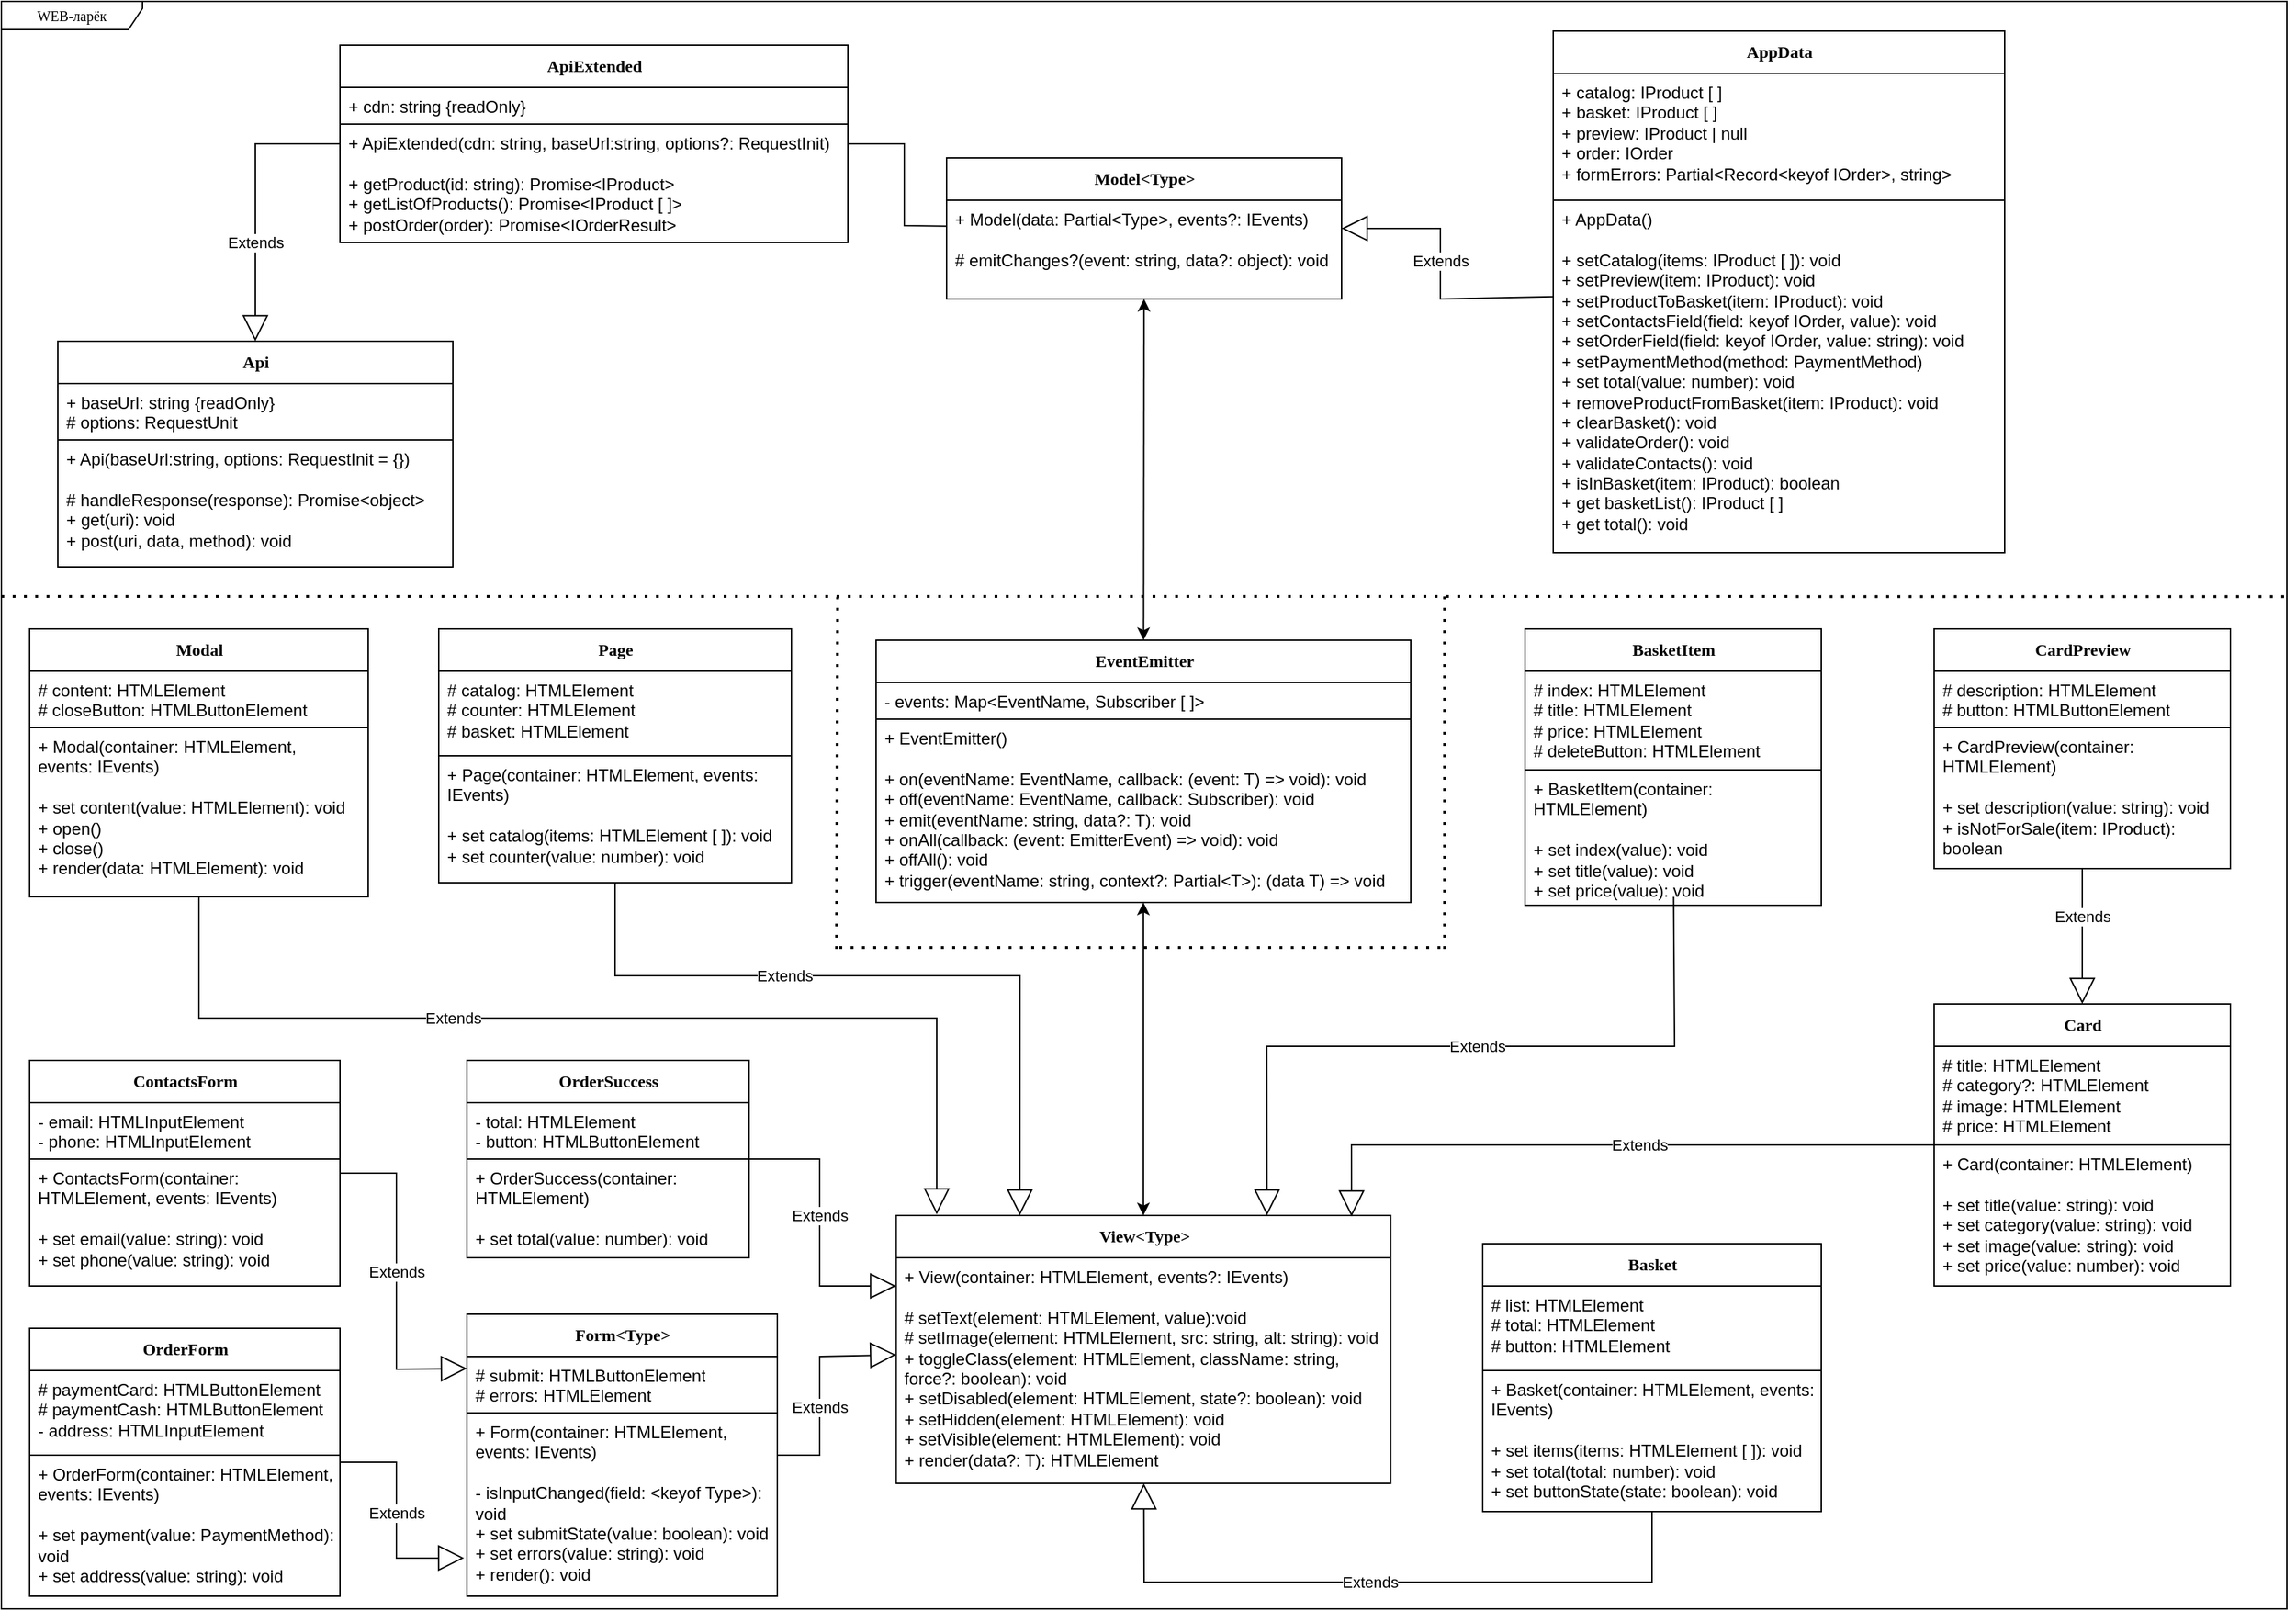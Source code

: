 <mxfile version="26.0.3">
  <diagram name="Page-1" id="c4acf3e9-155e-7222-9cf6-157b1a14988f">
    <mxGraphModel dx="2066" dy="1117" grid="1" gridSize="10" guides="1" tooltips="1" connect="1" arrows="1" fold="1" page="1" pageScale="1" pageWidth="1169" pageHeight="827" background="none" math="0" shadow="0">
      <root>
        <mxCell id="0" />
        <mxCell id="1" parent="0" />
        <mxCell id="17acba5748e5396b-1" value="WEB-ларёк" style="shape=umlFrame;whiteSpace=wrap;html=1;rounded=0;shadow=0;comic=0;labelBackgroundColor=none;strokeWidth=1;fontFamily=Verdana;fontSize=10;align=center;width=100;height=20;" parent="1" vertex="1">
          <mxGeometry x="20" y="29" width="1620" height="1140" as="geometry" />
        </mxCell>
        <mxCell id="s7E4I5nIOTm-5PLSeBIP-10" value="&lt;b&gt;&lt;font style=&quot;font-size: 12px;&quot;&gt;EventEmitter&lt;/font&gt;&lt;/b&gt;" style="swimlane;html=1;fontStyle=0;childLayout=stackLayout;horizontal=1;startSize=30;fillColor=none;horizontalStack=0;resizeParent=1;resizeLast=0;collapsible=1;marginBottom=0;swimlaneFillColor=#ffffff;rounded=0;shadow=0;comic=0;labelBackgroundColor=none;strokeWidth=1;fontFamily=Verdana;fontSize=10;align=center;" parent="1" vertex="1">
          <mxGeometry x="640" y="482" width="379" height="186" as="geometry" />
        </mxCell>
        <mxCell id="s7E4I5nIOTm-5PLSeBIP-11" value="- events: Map&amp;lt;EventName, Subscriber [ ]&amp;gt;&lt;div&gt;&lt;br&gt;&lt;/div&gt;" style="text;html=1;strokeColor=default;fillColor=none;align=left;verticalAlign=top;spacingLeft=4;spacingRight=4;whiteSpace=wrap;overflow=hidden;rotatable=0;points=[[0,0.5],[1,0.5]];portConstraint=eastwest;" parent="s7E4I5nIOTm-5PLSeBIP-10" vertex="1">
          <mxGeometry y="30" width="379" height="26" as="geometry" />
        </mxCell>
        <mxCell id="s7E4I5nIOTm-5PLSeBIP-13" value="&lt;div&gt;+ EventEmitter()&lt;/div&gt;&lt;div&gt;&lt;br&gt;&lt;/div&gt;&lt;div&gt;+ on(eventName: EventName, callback: (event: T) =&amp;gt; void): void&lt;div&gt;+ off(eventName: EventName, callback:&amp;nbsp;&lt;span style=&quot;background-color: transparent; color: light-dark(rgb(0, 0, 0), rgb(255, 255, 255));&quot;&gt;Subscriber&lt;/span&gt;&lt;span style=&quot;background-color: transparent; color: light-dark(rgb(0, 0, 0), rgb(255, 255, 255));&quot;&gt;): void&lt;/span&gt;&lt;/div&gt;&lt;/div&gt;&lt;div&gt;+ emit(eventName: string, data?: T): void&lt;/div&gt;&lt;div&gt;+ onAll(callback: (event: EmitterEvent) =&amp;gt; void): void&lt;/div&gt;&lt;div&gt;+ offAll(): void&lt;/div&gt;&lt;div&gt;+ trigger(eventName: string, context?: Partial&amp;lt;T&amp;gt;): (data T) =&amp;gt; void&lt;/div&gt;" style="text;html=1;strokeColor=none;fillColor=none;align=left;verticalAlign=top;spacingLeft=4;spacingRight=4;whiteSpace=wrap;overflow=hidden;rotatable=0;points=[[0,0.5],[1,0.5]];portConstraint=eastwest;" parent="s7E4I5nIOTm-5PLSeBIP-10" vertex="1">
          <mxGeometry y="56" width="379" height="124" as="geometry" />
        </mxCell>
        <mxCell id="vHZ6u6b2gOhaOpHHtNum-1" value="&lt;b&gt;&lt;font style=&quot;font-size: 12px;&quot;&gt;Model&amp;lt;Type&amp;gt;&lt;/font&gt;&lt;/b&gt;" style="swimlane;html=1;fontStyle=0;childLayout=stackLayout;horizontal=1;startSize=30;fillColor=none;horizontalStack=0;resizeParent=1;resizeLast=0;collapsible=1;marginBottom=0;swimlaneFillColor=#ffffff;rounded=0;shadow=0;comic=0;labelBackgroundColor=none;strokeWidth=1;fontFamily=Verdana;fontSize=10;align=center;" parent="1" vertex="1">
          <mxGeometry x="690" y="140" width="280" height="100" as="geometry" />
        </mxCell>
        <mxCell id="vHZ6u6b2gOhaOpHHtNum-3" value="&lt;div&gt;+ Model(data: Partial&amp;lt;Type&amp;gt;, events?: IEvents)&lt;/div&gt;&lt;div&gt;&lt;br&gt;&lt;/div&gt;&lt;div&gt;# emitChanges?(event: string, data?: object): void&lt;/div&gt;" style="text;html=1;strokeColor=none;fillColor=none;align=left;verticalAlign=top;spacingLeft=4;spacingRight=4;whiteSpace=wrap;overflow=hidden;rotatable=0;points=[[0,0.5],[1,0.5]];portConstraint=eastwest;" parent="vHZ6u6b2gOhaOpHHtNum-1" vertex="1">
          <mxGeometry y="30" width="280" height="60" as="geometry" />
        </mxCell>
        <mxCell id="vHZ6u6b2gOhaOpHHtNum-4" value="&lt;b&gt;&lt;font style=&quot;font-size: 12px;&quot;&gt;View&amp;lt;Type&amp;gt;&lt;/font&gt;&lt;/b&gt;" style="swimlane;html=1;fontStyle=0;childLayout=stackLayout;horizontal=1;startSize=30;fillColor=none;horizontalStack=0;resizeParent=1;resizeLast=0;collapsible=1;marginBottom=0;swimlaneFillColor=#ffffff;rounded=0;shadow=0;comic=0;labelBackgroundColor=none;strokeWidth=1;fontFamily=Verdana;fontSize=10;align=center;" parent="1" vertex="1">
          <mxGeometry x="654.25" y="890" width="350.5" height="190" as="geometry" />
        </mxCell>
        <mxCell id="vHZ6u6b2gOhaOpHHtNum-6" value="&lt;div&gt;+ View(container: HTMLElement, events?: IEvents&lt;span style=&quot;background-color: transparent; color: light-dark(rgb(0, 0, 0), rgb(255, 255, 255));&quot;&gt;)&lt;/span&gt;&lt;/div&gt;&lt;div&gt;&lt;br&gt;&lt;/div&gt;&lt;div&gt;# setText(element:&amp;nbsp;&lt;span style=&quot;background-color: transparent; color: light-dark(rgb(0, 0, 0), rgb(255, 255, 255));&quot;&gt;HTMLElement&lt;/span&gt;&lt;span style=&quot;background-color: transparent; color: light-dark(rgb(0, 0, 0), rgb(255, 255, 255));&quot;&gt;, value):void&lt;/span&gt;&lt;/div&gt;&lt;div&gt;# setImage(element:&amp;nbsp;&lt;span style=&quot;color: light-dark(rgb(0, 0, 0), rgb(255, 255, 255)); background-color: transparent;&quot;&gt;HTMLElement&lt;/span&gt;&lt;span style=&quot;color: light-dark(rgb(0, 0, 0), rgb(255, 255, 255)); background-color: transparent;&quot;&gt;, src: string, alt: string): void&lt;/span&gt;&lt;span style=&quot;background-color: transparent; color: light-dark(rgb(0, 0, 0), rgb(255, 255, 255));&quot;&gt;&lt;/span&gt;&lt;/div&gt;&lt;div&gt;+ toggleClass(element: HTMLElement, className: string, force?: boolean): void&lt;span style=&quot;background-color: transparent; color: light-dark(rgb(0, 0, 0), rgb(255, 255, 255));&quot;&gt;&lt;/span&gt;&lt;/div&gt;&lt;div&gt;+ setDisabled(element:&amp;nbsp;&lt;span style=&quot;color: light-dark(rgb(0, 0, 0), rgb(255, 255, 255)); background-color: transparent;&quot;&gt;HTMLElement&lt;/span&gt;&lt;span style=&quot;color: light-dark(rgb(0, 0, 0), rgb(255, 255, 255)); background-color: transparent;&quot;&gt;, state?: boolean): void&lt;/span&gt;&lt;span style=&quot;background-color: transparent; color: light-dark(rgb(0, 0, 0), rgb(255, 255, 255));&quot;&gt;&lt;/span&gt;&lt;/div&gt;&lt;div&gt;&lt;span style=&quot;color: light-dark(rgb(0, 0, 0), rgb(255, 255, 255)); background-color: transparent;&quot;&gt;+ setHidden(&lt;/span&gt;&lt;span style=&quot;background-color: transparent; color: light-dark(rgb(0, 0, 0), rgb(255, 255, 255));&quot;&gt;element:&amp;nbsp;&lt;/span&gt;&lt;span style=&quot;background-color: transparent; color: light-dark(rgb(0, 0, 0), rgb(255, 255, 255));&quot;&gt;HTMLElement): void&lt;/span&gt;&lt;/div&gt;&lt;div&gt;&lt;span style=&quot;background-color: transparent; color: light-dark(rgb(0, 0, 0), rgb(255, 255, 255));&quot;&gt;+ setVisible(&lt;/span&gt;&lt;span style=&quot;background-color: transparent; color: light-dark(rgb(0, 0, 0), rgb(255, 255, 255));&quot;&gt;element:&amp;nbsp;&lt;/span&gt;&lt;span style=&quot;background-color: transparent; color: light-dark(rgb(0, 0, 0), rgb(255, 255, 255));&quot;&gt;HTMLElement): void&lt;/span&gt;&lt;/div&gt;&lt;div&gt;+ render(data?: T): HTMLElement&lt;/div&gt;" style="text;html=1;strokeColor=none;fillColor=none;align=left;verticalAlign=top;spacingLeft=4;spacingRight=4;whiteSpace=wrap;overflow=hidden;rotatable=0;points=[[0,0.5],[1,0.5]];portConstraint=eastwest;" parent="vHZ6u6b2gOhaOpHHtNum-4" vertex="1">
          <mxGeometry y="30" width="350.5" height="160" as="geometry" />
        </mxCell>
        <mxCell id="vHZ6u6b2gOhaOpHHtNum-9" value="&lt;b&gt;&lt;font style=&quot;font-size: 12px;&quot;&gt;ApiExtended&lt;/font&gt;&lt;/b&gt;" style="swimlane;html=1;fontStyle=0;childLayout=stackLayout;horizontal=1;startSize=30;fillColor=none;horizontalStack=0;resizeParent=1;resizeLast=0;collapsible=1;marginBottom=0;swimlaneFillColor=#ffffff;rounded=0;shadow=0;comic=0;labelBackgroundColor=none;strokeWidth=1;fontFamily=Verdana;fontSize=10;align=center;" parent="1" vertex="1">
          <mxGeometry x="260" y="60" width="360" height="140" as="geometry" />
        </mxCell>
        <mxCell id="vHZ6u6b2gOhaOpHHtNum-10" value="+ cdn: string {readOnly}" style="text;html=1;strokeColor=default;fillColor=none;align=left;verticalAlign=top;spacingLeft=4;spacingRight=4;whiteSpace=wrap;overflow=hidden;rotatable=0;points=[[0,0.5],[1,0.5]];portConstraint=eastwest;" parent="vHZ6u6b2gOhaOpHHtNum-9" vertex="1">
          <mxGeometry y="30" width="360" height="26" as="geometry" />
        </mxCell>
        <mxCell id="vHZ6u6b2gOhaOpHHtNum-11" value="&lt;div&gt;+ ApiExtended(cdn: string, baseUrl:string, options?: RequestInit)&lt;/div&gt;&lt;div&gt;&lt;br&gt;&lt;/div&gt;+ getProduct(id: string): Promise&amp;lt;IProduct&amp;gt;&lt;div&gt;+ getListOfProducts(): Promise&amp;lt;IProduct [ ]&amp;gt;&lt;/div&gt;&lt;div&gt;+ postOrder(order): Promise&amp;lt;IOrderResult&amp;gt;&lt;/div&gt;" style="text;html=1;strokeColor=none;fillColor=none;align=left;verticalAlign=top;spacingLeft=4;spacingRight=4;whiteSpace=wrap;overflow=hidden;rotatable=0;points=[[0,0.5],[1,0.5]];portConstraint=eastwest;" parent="vHZ6u6b2gOhaOpHHtNum-9" vertex="1">
          <mxGeometry y="56" width="360" height="84" as="geometry" />
        </mxCell>
        <mxCell id="vHZ6u6b2gOhaOpHHtNum-12" value="&lt;b&gt;&lt;font style=&quot;font-size: 12px;&quot;&gt;Api&lt;/font&gt;&lt;/b&gt;" style="swimlane;html=1;fontStyle=0;childLayout=stackLayout;horizontal=1;startSize=30;fillColor=none;horizontalStack=0;resizeParent=1;resizeLast=0;collapsible=1;marginBottom=0;swimlaneFillColor=#ffffff;rounded=0;shadow=0;comic=0;labelBackgroundColor=none;strokeWidth=1;fontFamily=Verdana;fontSize=10;align=center;" parent="1" vertex="1">
          <mxGeometry x="60" y="270" width="280" height="160" as="geometry" />
        </mxCell>
        <mxCell id="vHZ6u6b2gOhaOpHHtNum-13" value="+ baseUrl: string {readOnly}&lt;br&gt;&lt;div&gt;# options: RequestUnit&lt;/div&gt;" style="text;html=1;strokeColor=default;fillColor=none;align=left;verticalAlign=top;spacingLeft=4;spacingRight=4;whiteSpace=wrap;overflow=hidden;rotatable=0;points=[[0,0.5],[1,0.5]];portConstraint=eastwest;" parent="vHZ6u6b2gOhaOpHHtNum-12" vertex="1">
          <mxGeometry y="30" width="280" height="40" as="geometry" />
        </mxCell>
        <mxCell id="vHZ6u6b2gOhaOpHHtNum-14" value="&lt;div&gt;+ Api(baseUrl:string, options: RequestInit = {})&lt;/div&gt;&lt;div&gt;&lt;br&gt;&lt;/div&gt;&lt;div&gt;# handleResponse(response): Promise&amp;lt;object&amp;gt;&lt;/div&gt;&lt;div&gt;+ get(uri): void&lt;/div&gt;&lt;div&gt;+ post(uri, data, method): void&lt;/div&gt;" style="text;html=1;strokeColor=none;fillColor=none;align=left;verticalAlign=top;spacingLeft=4;spacingRight=4;whiteSpace=wrap;overflow=hidden;rotatable=0;points=[[0,0.5],[1,0.5]];portConstraint=eastwest;" parent="vHZ6u6b2gOhaOpHHtNum-12" vertex="1">
          <mxGeometry y="70" width="280" height="80" as="geometry" />
        </mxCell>
        <mxCell id="vHZ6u6b2gOhaOpHHtNum-16" value="" style="endArrow=none;dashed=1;html=1;dashPattern=1 3;strokeWidth=2;rounded=0;entryX=1.002;entryY=0.572;entryDx=0;entryDy=0;entryPerimeter=0;endSize=0;startSize=0;" parent="1" edge="1">
          <mxGeometry width="50" height="50" relative="1" as="geometry">
            <mxPoint x="20" y="451" as="sourcePoint" />
            <mxPoint x="1643.24" y="451.08" as="targetPoint" />
          </mxGeometry>
        </mxCell>
        <mxCell id="vHZ6u6b2gOhaOpHHtNum-25" value="Extends" style="endArrow=block;endSize=16;endFill=0;html=1;rounded=0;" parent="1" source="vHZ6u6b2gOhaOpHHtNum-9" target="vHZ6u6b2gOhaOpHHtNum-12" edge="1">
          <mxGeometry x="0.3" width="160" relative="1" as="geometry">
            <mxPoint x="-560" y="544" as="sourcePoint" />
            <mxPoint x="-380" y="542.51" as="targetPoint" />
            <Array as="points">
              <mxPoint x="200" y="130" />
            </Array>
            <mxPoint as="offset" />
          </mxGeometry>
        </mxCell>
        <mxCell id="vHZ6u6b2gOhaOpHHtNum-27" value="" style="endArrow=none;html=1;rounded=0;" parent="1" source="vHZ6u6b2gOhaOpHHtNum-9" target="vHZ6u6b2gOhaOpHHtNum-1" edge="1">
          <mxGeometry width="50" height="50" relative="1" as="geometry">
            <mxPoint x="630" y="148.012" as="sourcePoint" />
            <mxPoint x="688.88" y="148.6" as="targetPoint" />
            <Array as="points">
              <mxPoint x="660" y="130" />
              <mxPoint x="660" y="188" />
            </Array>
          </mxGeometry>
        </mxCell>
        <mxCell id="vHZ6u6b2gOhaOpHHtNum-36" value="&lt;b&gt;&lt;font style=&quot;font-size: 12px;&quot;&gt;AppData&lt;/font&gt;&lt;/b&gt;" style="swimlane;html=1;fontStyle=0;childLayout=stackLayout;horizontal=1;startSize=30;fillColor=none;horizontalStack=0;resizeParent=1;resizeLast=0;collapsible=1;marginBottom=0;swimlaneFillColor=#ffffff;rounded=0;shadow=0;comic=0;labelBackgroundColor=none;strokeWidth=1;fontFamily=Verdana;fontSize=10;align=center;" parent="1" vertex="1">
          <mxGeometry x="1120" y="50" width="320" height="370" as="geometry" />
        </mxCell>
        <mxCell id="vHZ6u6b2gOhaOpHHtNum-37" value="&lt;div&gt;+ catalog: IProduct [ ]&lt;/div&gt;&lt;div&gt;+ basket: IProduct [ ]&lt;/div&gt;&lt;div&gt;+ preview: IProduct | null&lt;/div&gt;&lt;div&gt;+ order: IOrder&lt;/div&gt;&lt;div&gt;+ formErrors: Partial&amp;lt;Record&amp;lt;keyof IOrder&amp;gt;, string&amp;gt;&lt;/div&gt;" style="text;html=1;strokeColor=default;fillColor=none;align=left;verticalAlign=top;spacingLeft=4;spacingRight=4;whiteSpace=wrap;overflow=hidden;rotatable=0;points=[[0,0.5],[1,0.5]];portConstraint=eastwest;" parent="vHZ6u6b2gOhaOpHHtNum-36" vertex="1">
          <mxGeometry y="30" width="320" height="90" as="geometry" />
        </mxCell>
        <mxCell id="vHZ6u6b2gOhaOpHHtNum-38" value="&lt;div&gt;+ AppData()&lt;/div&gt;&lt;div&gt;&lt;br&gt;&lt;/div&gt;&lt;div&gt;+ setCatalog(items: IProduct [ ]): void&lt;/div&gt;&lt;div&gt;+ setPreview(item: IProduct): void&lt;/div&gt;&lt;div&gt;+ setProductToBasket(item: IProduct): void&lt;/div&gt;&lt;div&gt;+ setContactsField(field: keyof IOrder, value): void&lt;/div&gt;&lt;div&gt;+ setOrderField(field: keyof IOrder, value: string): void&lt;/div&gt;&lt;div&gt;+ setPaymentMethod(method: PaymentMethod)&lt;/div&gt;&lt;div&gt;+ set total(value: number): void&lt;/div&gt;&lt;div&gt;+ removeProductFromBasket(item: IProduct): void&lt;/div&gt;&lt;div&gt;+ clearBasket(): void&lt;/div&gt;&lt;div&gt;&lt;span style=&quot;background-color: transparent; color: light-dark(rgb(0, 0, 0), rgb(255, 255, 255));&quot;&gt;+ validateOrder(): void&lt;/span&gt;&lt;/div&gt;&lt;div&gt;+ validateContacts(): void&lt;/div&gt;&lt;div&gt;&lt;span style=&quot;background-color: transparent; color: light-dark(rgb(0, 0, 0), rgb(255, 255, 255));&quot;&gt;+ isInBasket(item: IProduct): boolean&lt;/span&gt;&lt;/div&gt;&lt;div&gt;+ get basketList(): IProduct [ ]&lt;/div&gt;&lt;div&gt;+ get total(): void&lt;/div&gt;" style="text;html=1;strokeColor=none;fillColor=none;align=left;verticalAlign=top;spacingLeft=4;spacingRight=4;whiteSpace=wrap;overflow=hidden;rotatable=0;points=[[0,0.5],[1,0.5]];portConstraint=eastwest;" parent="vHZ6u6b2gOhaOpHHtNum-36" vertex="1">
          <mxGeometry y="120" width="320" height="250" as="geometry" />
        </mxCell>
        <mxCell id="vHZ6u6b2gOhaOpHHtNum-39" value="&lt;b&gt;&lt;font style=&quot;font-size: 12px;&quot;&gt;Page&lt;/font&gt;&lt;/b&gt;" style="swimlane;html=1;fontStyle=0;childLayout=stackLayout;horizontal=1;startSize=30;fillColor=none;horizontalStack=0;resizeParent=1;resizeLast=0;collapsible=1;marginBottom=0;swimlaneFillColor=#ffffff;rounded=0;shadow=0;comic=0;labelBackgroundColor=none;strokeWidth=1;fontFamily=Verdana;fontSize=10;align=center;" parent="1" vertex="1">
          <mxGeometry x="330" y="474" width="250" height="180" as="geometry" />
        </mxCell>
        <mxCell id="vHZ6u6b2gOhaOpHHtNum-40" value="&lt;div&gt;&lt;span style=&quot;background-color: transparent; color: light-dark(rgb(0, 0, 0), rgb(255, 255, 255));&quot;&gt;# catalog: HTMLElement&lt;/span&gt;&lt;/div&gt;&lt;div&gt;# counter: HTMLElement&lt;/div&gt;&lt;div&gt;# basket: HTMLElement&lt;/div&gt;&lt;div&gt;&lt;br&gt;&lt;/div&gt;" style="text;html=1;strokeColor=default;fillColor=none;align=left;verticalAlign=top;spacingLeft=4;spacingRight=4;whiteSpace=wrap;overflow=hidden;rotatable=0;points=[[0,0.5],[1,0.5]];portConstraint=eastwest;" parent="vHZ6u6b2gOhaOpHHtNum-39" vertex="1">
          <mxGeometry y="30" width="250" height="60" as="geometry" />
        </mxCell>
        <mxCell id="vHZ6u6b2gOhaOpHHtNum-41" value="&lt;div&gt;+ Page(&lt;span style=&quot;background-color: transparent; color: light-dark(rgb(0, 0, 0), rgb(255, 255, 255));&quot;&gt;container: HTMLElement, events: IEvents&lt;/span&gt;&lt;span style=&quot;background-color: transparent; color: light-dark(rgb(0, 0, 0), rgb(255, 255, 255));&quot;&gt;)&lt;/span&gt;&lt;/div&gt;&lt;div&gt;&lt;br&gt;&lt;/div&gt;&lt;div&gt;+ set catalog(items: HTMLElement [ ]): void&lt;/div&gt;&lt;div&gt;+ set counter(value: number): void&lt;/div&gt;" style="text;html=1;strokeColor=none;fillColor=none;align=left;verticalAlign=top;spacingLeft=4;spacingRight=4;whiteSpace=wrap;overflow=hidden;rotatable=0;points=[[0,0.5],[1,0.5]];portConstraint=eastwest;" parent="vHZ6u6b2gOhaOpHHtNum-39" vertex="1">
          <mxGeometry y="90" width="250" height="90" as="geometry" />
        </mxCell>
        <mxCell id="vHZ6u6b2gOhaOpHHtNum-42" value="&lt;b&gt;&lt;font style=&quot;font-size: 12px;&quot;&gt;OrderSuccess&lt;/font&gt;&lt;/b&gt;" style="swimlane;html=1;fontStyle=0;childLayout=stackLayout;horizontal=1;startSize=30;fillColor=none;horizontalStack=0;resizeParent=1;resizeLast=0;collapsible=1;marginBottom=0;swimlaneFillColor=#ffffff;rounded=0;shadow=0;comic=0;labelBackgroundColor=none;strokeWidth=1;fontFamily=Verdana;fontSize=10;align=center;" parent="1" vertex="1">
          <mxGeometry x="350" y="780" width="200" height="140" as="geometry" />
        </mxCell>
        <mxCell id="vHZ6u6b2gOhaOpHHtNum-43" value="&lt;div&gt;- total: HTMLElement&lt;/div&gt;&lt;div&gt;- button: HTMLButtonElement&lt;/div&gt;" style="text;html=1;strokeColor=default;fillColor=none;align=left;verticalAlign=top;spacingLeft=4;spacingRight=4;whiteSpace=wrap;overflow=hidden;rotatable=0;points=[[0,0.5],[1,0.5]];portConstraint=eastwest;" parent="vHZ6u6b2gOhaOpHHtNum-42" vertex="1">
          <mxGeometry y="30" width="200" height="40" as="geometry" />
        </mxCell>
        <mxCell id="vHZ6u6b2gOhaOpHHtNum-44" value="&lt;div&gt;+ OrderSuccess(&lt;span style=&quot;background-color: transparent; color: light-dark(rgb(0, 0, 0), rgb(255, 255, 255));&quot;&gt;container: HTMLElement&lt;/span&gt;&lt;span style=&quot;background-color: transparent; color: light-dark(rgb(0, 0, 0), rgb(255, 255, 255));&quot;&gt;)&lt;/span&gt;&lt;/div&gt;&lt;div&gt;&lt;br&gt;&lt;/div&gt;&lt;div&gt;+ set total(value: number): void&lt;/div&gt;" style="text;html=1;strokeColor=none;fillColor=none;align=left;verticalAlign=top;spacingLeft=4;spacingRight=4;whiteSpace=wrap;overflow=hidden;rotatable=0;points=[[0,0.5],[1,0.5]];portConstraint=eastwest;" parent="vHZ6u6b2gOhaOpHHtNum-42" vertex="1">
          <mxGeometry y="70" width="200" height="60" as="geometry" />
        </mxCell>
        <mxCell id="vHZ6u6b2gOhaOpHHtNum-45" value="&lt;b&gt;&lt;font style=&quot;font-size: 12px;&quot;&gt;Basket&lt;/font&gt;&lt;/b&gt;" style="swimlane;html=1;fontStyle=0;childLayout=stackLayout;horizontal=1;startSize=30;fillColor=none;horizontalStack=0;resizeParent=1;resizeLast=0;collapsible=1;marginBottom=0;swimlaneFillColor=#ffffff;rounded=0;shadow=0;comic=0;labelBackgroundColor=none;strokeWidth=1;fontFamily=Verdana;fontSize=10;align=center;" parent="1" vertex="1">
          <mxGeometry x="1070" y="910" width="240" height="190" as="geometry" />
        </mxCell>
        <mxCell id="vHZ6u6b2gOhaOpHHtNum-46" value="&lt;div&gt;# list: HTMLElement&lt;/div&gt;&lt;div&gt;# total: HTMLElement&lt;/div&gt;&lt;div&gt;# button: HTMLElement&lt;/div&gt;" style="text;html=1;strokeColor=default;fillColor=none;align=left;verticalAlign=top;spacingLeft=4;spacingRight=4;whiteSpace=wrap;overflow=hidden;rotatable=0;points=[[0,0.5],[1,0.5]];portConstraint=eastwest;" parent="vHZ6u6b2gOhaOpHHtNum-45" vertex="1">
          <mxGeometry y="30" width="240" height="60" as="geometry" />
        </mxCell>
        <mxCell id="vHZ6u6b2gOhaOpHHtNum-47" value="&lt;div&gt;+ Basket(container: HTMLElement, events: IEvents)&lt;/div&gt;&lt;div&gt;&lt;br&gt;&lt;/div&gt;&lt;div&gt;+ set items(items: HTMLElement [ ]): void&lt;/div&gt;&lt;div&gt;+ set total(total: number): void&lt;/div&gt;&lt;div&gt;+ set buttonState(state: boolean): void&lt;/div&gt;" style="text;html=1;strokeColor=none;fillColor=none;align=left;verticalAlign=top;spacingLeft=4;spacingRight=4;whiteSpace=wrap;overflow=hidden;rotatable=0;points=[[0,0.5],[1,0.5]];portConstraint=eastwest;" parent="vHZ6u6b2gOhaOpHHtNum-45" vertex="1">
          <mxGeometry y="90" width="240" height="90" as="geometry" />
        </mxCell>
        <mxCell id="vHZ6u6b2gOhaOpHHtNum-48" value="&lt;b&gt;&lt;font style=&quot;font-size: 12px;&quot;&gt;Modal&lt;/font&gt;&lt;/b&gt;" style="swimlane;html=1;fontStyle=0;childLayout=stackLayout;horizontal=1;startSize=30;fillColor=none;horizontalStack=0;resizeParent=1;resizeLast=0;collapsible=1;marginBottom=0;swimlaneFillColor=#ffffff;rounded=0;shadow=0;comic=0;labelBackgroundColor=none;strokeWidth=1;fontFamily=Verdana;fontSize=10;align=center;" parent="1" vertex="1">
          <mxGeometry x="40" y="474" width="240" height="190" as="geometry" />
        </mxCell>
        <mxCell id="vHZ6u6b2gOhaOpHHtNum-49" value="&lt;div&gt;&lt;span style=&quot;background-color: transparent; color: light-dark(rgb(0, 0, 0), rgb(255, 255, 255));&quot;&gt;# content: HTMLElement&lt;/span&gt;&lt;/div&gt;&lt;div&gt;&lt;span style=&quot;background-color: transparent; color: light-dark(rgb(0, 0, 0), rgb(255, 255, 255));&quot;&gt;#&lt;/span&gt;&lt;span style=&quot;background-color: transparent; color: light-dark(rgb(0, 0, 0), rgb(255, 255, 255));&quot;&gt;&amp;nbsp;&lt;/span&gt;&lt;span style=&quot;background-color: transparent; color: light-dark(rgb(0, 0, 0), rgb(255, 255, 255));&quot;&gt;closeButton: HTMLButtonElement&lt;/span&gt;&lt;/div&gt;&lt;div&gt;&lt;br&gt;&lt;/div&gt;" style="text;html=1;strokeColor=default;fillColor=none;align=left;verticalAlign=top;spacingLeft=4;spacingRight=4;whiteSpace=wrap;overflow=hidden;rotatable=0;points=[[0,0.5],[1,0.5]];portConstraint=eastwest;" parent="vHZ6u6b2gOhaOpHHtNum-48" vertex="1">
          <mxGeometry y="30" width="240" height="40" as="geometry" />
        </mxCell>
        <mxCell id="vHZ6u6b2gOhaOpHHtNum-50" value="&lt;div&gt;+ Modal(&lt;span style=&quot;background-color: transparent; color: light-dark(rgb(0, 0, 0), rgb(255, 255, 255));&quot;&gt;container: HTMLElement,&amp;nbsp;&lt;/span&gt;&lt;/div&gt;&lt;div&gt;&lt;span style=&quot;background-color: transparent; color: light-dark(rgb(0, 0, 0), rgb(255, 255, 255));&quot;&gt;events: IEvents&lt;/span&gt;&lt;span style=&quot;background-color: transparent; color: light-dark(rgb(0, 0, 0), rgb(255, 255, 255));&quot;&gt;)&lt;/span&gt;&lt;/div&gt;&lt;div&gt;&lt;br&gt;&lt;/div&gt;&lt;div&gt;+ set content(value:&amp;nbsp;&lt;span style=&quot;background-color: transparent; color: light-dark(rgb(0, 0, 0), rgb(255, 255, 255));&quot;&gt;HTMLElement&lt;/span&gt;&lt;span style=&quot;background-color: transparent; color: light-dark(rgb(0, 0, 0), rgb(255, 255, 255));&quot;&gt;): void&lt;/span&gt;&lt;/div&gt;&lt;div&gt;+ open()&lt;/div&gt;&lt;div&gt;+ close()&lt;/div&gt;&lt;div&gt;+ render(data:&amp;nbsp;&lt;span style=&quot;background-color: transparent; color: light-dark(rgb(0, 0, 0), rgb(255, 255, 255));&quot;&gt;HTMLElement&lt;/span&gt;&lt;span style=&quot;background-color: transparent; color: light-dark(rgb(0, 0, 0), rgb(255, 255, 255));&quot;&gt;): void&lt;/span&gt;&lt;/div&gt;" style="text;html=1;strokeColor=none;fillColor=none;align=left;verticalAlign=top;spacingLeft=4;spacingRight=4;whiteSpace=wrap;overflow=hidden;rotatable=0;points=[[0,0.5],[1,0.5]];portConstraint=eastwest;" parent="vHZ6u6b2gOhaOpHHtNum-48" vertex="1">
          <mxGeometry y="70" width="240" height="120" as="geometry" />
        </mxCell>
        <mxCell id="vHZ6u6b2gOhaOpHHtNum-51" value="&lt;b&gt;&lt;font style=&quot;font-size: 12px;&quot;&gt;Form&amp;lt;Type&amp;gt;&lt;/font&gt;&lt;/b&gt;" style="swimlane;html=1;fontStyle=0;childLayout=stackLayout;horizontal=1;startSize=30;fillColor=none;horizontalStack=0;resizeParent=1;resizeLast=0;collapsible=1;marginBottom=0;swimlaneFillColor=#ffffff;rounded=0;shadow=0;comic=0;labelBackgroundColor=none;strokeWidth=1;fontFamily=Verdana;fontSize=10;align=center;" parent="1" vertex="1">
          <mxGeometry x="350" y="960" width="220" height="200" as="geometry" />
        </mxCell>
        <mxCell id="vHZ6u6b2gOhaOpHHtNum-52" value="&lt;div&gt;# submit: HTMLButtonElement&lt;/div&gt;&lt;div&gt;# errors: HTMLElement&lt;/div&gt;&lt;div&gt;&lt;br&gt;&lt;/div&gt;" style="text;html=1;strokeColor=default;fillColor=none;align=left;verticalAlign=top;spacingLeft=4;spacingRight=4;whiteSpace=wrap;overflow=hidden;rotatable=0;points=[[0,0.5],[1,0.5]];portConstraint=eastwest;" parent="vHZ6u6b2gOhaOpHHtNum-51" vertex="1">
          <mxGeometry y="30" width="220" height="40" as="geometry" />
        </mxCell>
        <mxCell id="vHZ6u6b2gOhaOpHHtNum-53" value="&lt;div&gt;+ Form(&lt;span style=&quot;background-color: transparent; color: light-dark(rgb(0, 0, 0), rgb(255, 255, 255));&quot;&gt;container: HTMLElement, events: IEvents&lt;/span&gt;&lt;span style=&quot;background-color: transparent; color: light-dark(rgb(0, 0, 0), rgb(255, 255, 255));&quot;&gt;)&lt;/span&gt;&lt;/div&gt;&lt;div&gt;&lt;br&gt;&lt;/div&gt;&lt;div&gt;- isInputChanged(field: &amp;lt;keyof Type&amp;gt;): void&lt;/div&gt;&lt;div&gt;+ set submitState(value: boolean): void&lt;/div&gt;&lt;div&gt;+ set errors(value: string): void&lt;/div&gt;&lt;div&gt;+ render(): void&lt;/div&gt;" style="text;html=1;strokeColor=none;fillColor=none;align=left;verticalAlign=top;spacingLeft=4;spacingRight=4;whiteSpace=wrap;overflow=hidden;rotatable=0;points=[[0,0.5],[1,0.5]];portConstraint=eastwest;" parent="vHZ6u6b2gOhaOpHHtNum-51" vertex="1">
          <mxGeometry y="70" width="220" height="120" as="geometry" />
        </mxCell>
        <mxCell id="vHZ6u6b2gOhaOpHHtNum-54" value="&lt;b&gt;&lt;font style=&quot;font-size: 12px;&quot;&gt;OrderForm&lt;/font&gt;&lt;/b&gt;" style="swimlane;html=1;fontStyle=0;childLayout=stackLayout;horizontal=1;startSize=30;fillColor=none;horizontalStack=0;resizeParent=1;resizeLast=0;collapsible=1;marginBottom=0;swimlaneFillColor=#ffffff;rounded=0;shadow=0;comic=0;labelBackgroundColor=none;strokeWidth=1;fontFamily=Verdana;fontSize=10;align=center;" parent="1" vertex="1">
          <mxGeometry x="40" y="970" width="220" height="190" as="geometry" />
        </mxCell>
        <mxCell id="vHZ6u6b2gOhaOpHHtNum-55" value="&lt;div&gt;# paymentCard: HTMLButtonElement&lt;/div&gt;&lt;div&gt;# paymentCash: HTMLButtonElement&lt;/div&gt;&lt;div&gt;- address: HTMLInputElement&lt;/div&gt;" style="text;html=1;strokeColor=default;fillColor=none;align=left;verticalAlign=top;spacingLeft=4;spacingRight=4;whiteSpace=wrap;overflow=hidden;rotatable=0;points=[[0,0.5],[1,0.5]];portConstraint=eastwest;" parent="vHZ6u6b2gOhaOpHHtNum-54" vertex="1">
          <mxGeometry y="30" width="220" height="60" as="geometry" />
        </mxCell>
        <mxCell id="vHZ6u6b2gOhaOpHHtNum-56" value="&lt;div&gt;+ OrderForm(&lt;span style=&quot;background-color: transparent; color: light-dark(rgb(0, 0, 0), rgb(255, 255, 255));&quot;&gt;container: HTMLElement, events: IEvents&lt;/span&gt;&lt;span style=&quot;background-color: transparent; color: light-dark(rgb(0, 0, 0), rgb(255, 255, 255));&quot;&gt;)&lt;/span&gt;&lt;/div&gt;&lt;div&gt;&lt;br&gt;&lt;/div&gt;&lt;div&gt;+ set payment(value: PaymentMethod): void&lt;/div&gt;&lt;div&gt;+ set address(value: string): void&lt;/div&gt;" style="text;html=1;strokeColor=none;fillColor=none;align=left;verticalAlign=top;spacingLeft=4;spacingRight=4;whiteSpace=wrap;overflow=hidden;rotatable=0;points=[[0,0.5],[1,0.5]];portConstraint=eastwest;" parent="vHZ6u6b2gOhaOpHHtNum-54" vertex="1">
          <mxGeometry y="90" width="220" height="90" as="geometry" />
        </mxCell>
        <mxCell id="vHZ6u6b2gOhaOpHHtNum-57" value="&lt;b&gt;&lt;font style=&quot;font-size: 12px;&quot;&gt;ContactsForm&lt;/font&gt;&lt;/b&gt;" style="swimlane;html=1;fontStyle=0;childLayout=stackLayout;horizontal=1;startSize=30;fillColor=none;horizontalStack=0;resizeParent=1;resizeLast=0;collapsible=1;marginBottom=0;swimlaneFillColor=#ffffff;rounded=0;shadow=0;comic=0;labelBackgroundColor=none;strokeWidth=1;fontFamily=Verdana;fontSize=10;align=center;" parent="1" vertex="1">
          <mxGeometry x="40" y="780" width="220" height="160" as="geometry" />
        </mxCell>
        <mxCell id="vHZ6u6b2gOhaOpHHtNum-58" value="&lt;div&gt;- email: HTMLInputElement&lt;/div&gt;&lt;div&gt;- phone: HTMLInputElement&lt;/div&gt;" style="text;html=1;strokeColor=default;fillColor=none;align=left;verticalAlign=top;spacingLeft=4;spacingRight=4;whiteSpace=wrap;overflow=hidden;rotatable=0;points=[[0,0.5],[1,0.5]];portConstraint=eastwest;" parent="vHZ6u6b2gOhaOpHHtNum-57" vertex="1">
          <mxGeometry y="30" width="220" height="40" as="geometry" />
        </mxCell>
        <mxCell id="vHZ6u6b2gOhaOpHHtNum-59" value="&lt;div&gt;+ ContactsForm(&lt;span style=&quot;background-color: transparent; color: light-dark(rgb(0, 0, 0), rgb(255, 255, 255));&quot;&gt;container: HTMLElement, events: IEvents&lt;/span&gt;&lt;span style=&quot;background-color: transparent; color: light-dark(rgb(0, 0, 0), rgb(255, 255, 255));&quot;&gt;)&lt;/span&gt;&lt;/div&gt;&lt;div&gt;&lt;br&gt;&lt;/div&gt;&lt;div&gt;+ set email(value: string): void&lt;/div&gt;&lt;div&gt;+ set phone(value: string): void&lt;/div&gt;" style="text;html=1;strokeColor=none;fillColor=none;align=left;verticalAlign=top;spacingLeft=4;spacingRight=4;whiteSpace=wrap;overflow=hidden;rotatable=0;points=[[0,0.5],[1,0.5]];portConstraint=eastwest;" parent="vHZ6u6b2gOhaOpHHtNum-57" vertex="1">
          <mxGeometry y="70" width="220" height="90" as="geometry" />
        </mxCell>
        <mxCell id="vHZ6u6b2gOhaOpHHtNum-61" value="&lt;b&gt;&lt;font style=&quot;font-size: 12px;&quot;&gt;Card&lt;/font&gt;&lt;/b&gt;" style="swimlane;html=1;fontStyle=0;childLayout=stackLayout;horizontal=1;startSize=30;fillColor=none;horizontalStack=0;resizeParent=1;resizeLast=0;collapsible=1;marginBottom=0;swimlaneFillColor=#ffffff;rounded=0;shadow=0;comic=0;labelBackgroundColor=none;strokeWidth=1;fontFamily=Verdana;fontSize=10;align=center;" parent="1" vertex="1">
          <mxGeometry x="1390" y="740" width="210" height="200" as="geometry" />
        </mxCell>
        <mxCell id="vHZ6u6b2gOhaOpHHtNum-62" value="&lt;div&gt;# title: HTMLElement&lt;/div&gt;&lt;div&gt;&lt;span style=&quot;background-color: transparent; color: light-dark(rgb(0, 0, 0), rgb(255, 255, 255));&quot;&gt;# category?: HTMLElement&lt;/span&gt;&lt;/div&gt;&lt;div&gt;# image: HTMLElement&lt;/div&gt;&lt;div&gt;# price: HTMLElement&lt;/div&gt;" style="text;html=1;strokeColor=default;fillColor=none;align=left;verticalAlign=top;spacingLeft=4;spacingRight=4;whiteSpace=wrap;overflow=hidden;rotatable=0;points=[[0,0.5],[1,0.5]];portConstraint=eastwest;" parent="vHZ6u6b2gOhaOpHHtNum-61" vertex="1">
          <mxGeometry y="30" width="210" height="70" as="geometry" />
        </mxCell>
        <mxCell id="vHZ6u6b2gOhaOpHHtNum-63" value="&lt;div&gt;+ Card(&lt;span style=&quot;background-color: transparent; color: light-dark(rgb(0, 0, 0), rgb(255, 255, 255));&quot;&gt;container: HTMLElement&lt;/span&gt;&lt;span style=&quot;background-color: transparent; color: light-dark(rgb(0, 0, 0), rgb(255, 255, 255));&quot;&gt;)&lt;/span&gt;&lt;/div&gt;&lt;div&gt;&lt;br&gt;&lt;/div&gt;&lt;div&gt;+ set title(value: string): void&lt;/div&gt;&lt;div&gt;+ set category(value: string): void&lt;/div&gt;&lt;div&gt;+ set image(value: string): void&lt;/div&gt;&lt;div&gt;+ set price(value: number): void&lt;/div&gt;" style="text;html=1;strokeColor=none;fillColor=none;align=left;verticalAlign=top;spacingLeft=4;spacingRight=4;whiteSpace=wrap;overflow=hidden;rotatable=0;points=[[0,0.5],[1,0.5]];portConstraint=eastwest;" parent="vHZ6u6b2gOhaOpHHtNum-61" vertex="1">
          <mxGeometry y="100" width="210" height="100" as="geometry" />
        </mxCell>
        <mxCell id="vHZ6u6b2gOhaOpHHtNum-64" value="&lt;b&gt;&lt;font style=&quot;font-size: 12px;&quot;&gt;CardPreview&lt;/font&gt;&lt;/b&gt;" style="swimlane;html=1;fontStyle=0;childLayout=stackLayout;horizontal=1;startSize=30;fillColor=none;horizontalStack=0;resizeParent=1;resizeLast=0;collapsible=1;marginBottom=0;swimlaneFillColor=#ffffff;rounded=0;shadow=0;comic=0;labelBackgroundColor=none;strokeWidth=1;fontFamily=Verdana;fontSize=10;align=center;" parent="1" vertex="1">
          <mxGeometry x="1390" y="474" width="210" height="170" as="geometry" />
        </mxCell>
        <mxCell id="vHZ6u6b2gOhaOpHHtNum-65" value="&lt;div&gt;# description: HTMLElement&lt;/div&gt;&lt;div&gt;# button: HTMLButtonElement&lt;/div&gt;" style="text;html=1;strokeColor=default;fillColor=none;align=left;verticalAlign=top;spacingLeft=4;spacingRight=4;whiteSpace=wrap;overflow=hidden;rotatable=0;points=[[0,0.5],[1,0.5]];portConstraint=eastwest;" parent="vHZ6u6b2gOhaOpHHtNum-64" vertex="1">
          <mxGeometry y="30" width="210" height="40" as="geometry" />
        </mxCell>
        <mxCell id="vHZ6u6b2gOhaOpHHtNum-66" value="&lt;div&gt;+ CardPreview(&lt;span style=&quot;background-color: transparent; color: light-dark(rgb(0, 0, 0), rgb(255, 255, 255));&quot;&gt;container: HTMLElement&lt;/span&gt;&lt;span style=&quot;background-color: transparent; color: light-dark(rgb(0, 0, 0), rgb(255, 255, 255));&quot;&gt;)&lt;/span&gt;&lt;/div&gt;&lt;div&gt;&lt;br&gt;&lt;/div&gt;&lt;div&gt;+ set description(value: string): void&lt;/div&gt;&lt;div&gt;+ isNotForSale(item: IProduct): boolean&lt;/div&gt;" style="text;html=1;strokeColor=none;fillColor=none;align=left;verticalAlign=top;spacingLeft=4;spacingRight=4;whiteSpace=wrap;overflow=hidden;rotatable=0;points=[[0,0.5],[1,0.5]];portConstraint=eastwest;" parent="vHZ6u6b2gOhaOpHHtNum-64" vertex="1">
          <mxGeometry y="70" width="210" height="100" as="geometry" />
        </mxCell>
        <mxCell id="vHZ6u6b2gOhaOpHHtNum-67" value="&lt;b&gt;&lt;font style=&quot;font-size: 12px;&quot;&gt;BasketItem&lt;/font&gt;&lt;/b&gt;" style="swimlane;html=1;fontStyle=0;childLayout=stackLayout;horizontal=1;startSize=30;fillColor=none;horizontalStack=0;resizeParent=1;resizeLast=0;collapsible=1;marginBottom=0;swimlaneFillColor=#ffffff;rounded=0;shadow=0;comic=0;labelBackgroundColor=none;strokeWidth=1;fontFamily=Verdana;fontSize=10;align=center;" parent="1" vertex="1">
          <mxGeometry x="1100" y="474" width="210" height="196" as="geometry" />
        </mxCell>
        <mxCell id="vHZ6u6b2gOhaOpHHtNum-68" value="&lt;div&gt;# index: HTMLElement&lt;/div&gt;&lt;div&gt;# title: HTMLElement&lt;/div&gt;&lt;div&gt;# price: HTMLElement&lt;/div&gt;&lt;div&gt;# deleteButton: HTMLElement&lt;/div&gt;" style="text;html=1;strokeColor=default;fillColor=none;align=left;verticalAlign=top;spacingLeft=4;spacingRight=4;whiteSpace=wrap;overflow=hidden;rotatable=0;points=[[0,0.5],[1,0.5]];portConstraint=eastwest;" parent="vHZ6u6b2gOhaOpHHtNum-67" vertex="1">
          <mxGeometry y="30" width="210" height="70" as="geometry" />
        </mxCell>
        <mxCell id="vHZ6u6b2gOhaOpHHtNum-69" value="&lt;div&gt;+ BasketItem(&lt;span style=&quot;background-color: transparent; color: light-dark(rgb(0, 0, 0), rgb(255, 255, 255));&quot;&gt;container: HTMLElement&lt;/span&gt;&lt;span style=&quot;background-color: transparent; color: light-dark(rgb(0, 0, 0), rgb(255, 255, 255));&quot;&gt;)&lt;/span&gt;&lt;/div&gt;&lt;div&gt;&lt;br&gt;&lt;/div&gt;&lt;div&gt;+ set index(value): void&lt;/div&gt;&lt;div&gt;+ set title(value): void&lt;/div&gt;&lt;div&gt;+ set price(value): void&lt;/div&gt;" style="text;html=1;strokeColor=none;fillColor=none;align=left;verticalAlign=top;spacingLeft=4;spacingRight=4;whiteSpace=wrap;overflow=hidden;rotatable=0;points=[[0,0.5],[1,0.5]];portConstraint=eastwest;" parent="vHZ6u6b2gOhaOpHHtNum-67" vertex="1">
          <mxGeometry y="100" width="210" height="90" as="geometry" />
        </mxCell>
        <mxCell id="vHZ6u6b2gOhaOpHHtNum-70" value="" style="endArrow=none;dashed=1;html=1;dashPattern=1 3;strokeWidth=2;rounded=0;entryX=0.377;entryY=0.353;entryDx=0;entryDy=0;entryPerimeter=0;" parent="1" edge="1">
          <mxGeometry width="50" height="50" relative="1" as="geometry">
            <mxPoint x="612" y="701" as="sourcePoint" />
            <mxPoint x="612.74" y="451.42" as="targetPoint" />
          </mxGeometry>
        </mxCell>
        <mxCell id="vHZ6u6b2gOhaOpHHtNum-72" value="" style="endArrow=none;dashed=1;html=1;dashPattern=1 3;strokeWidth=2;rounded=0;" parent="1" edge="1">
          <mxGeometry width="50" height="50" relative="1" as="geometry">
            <mxPoint x="1040" y="700" as="sourcePoint" />
            <mxPoint x="613" y="700" as="targetPoint" />
          </mxGeometry>
        </mxCell>
        <mxCell id="vHZ6u6b2gOhaOpHHtNum-74" value="" style="endArrow=none;dashed=1;html=1;dashPattern=1 3;strokeWidth=2;rounded=0;" parent="1" edge="1">
          <mxGeometry width="50" height="50" relative="1" as="geometry">
            <mxPoint x="1043" y="701" as="sourcePoint" />
            <mxPoint x="1043" y="451" as="targetPoint" />
          </mxGeometry>
        </mxCell>
        <mxCell id="vHZ6u6b2gOhaOpHHtNum-76" value="" style="endArrow=classic;startArrow=classic;html=1;rounded=0;" parent="1" source="s7E4I5nIOTm-5PLSeBIP-10" target="vHZ6u6b2gOhaOpHHtNum-1" edge="1">
          <mxGeometry width="50" height="50" relative="1" as="geometry">
            <mxPoint x="860" y="430" as="sourcePoint" />
            <mxPoint x="910" y="380" as="targetPoint" />
          </mxGeometry>
        </mxCell>
        <mxCell id="vHZ6u6b2gOhaOpHHtNum-77" value="" style="endArrow=classic;startArrow=classic;html=1;rounded=0;" parent="1" source="s7E4I5nIOTm-5PLSeBIP-10" target="vHZ6u6b2gOhaOpHHtNum-4" edge="1">
          <mxGeometry width="50" height="50" relative="1" as="geometry">
            <mxPoint x="860" y="430" as="sourcePoint" />
            <mxPoint x="910" y="380" as="targetPoint" />
          </mxGeometry>
        </mxCell>
        <mxCell id="vHZ6u6b2gOhaOpHHtNum-78" value="Extends" style="endArrow=block;endSize=16;endFill=0;html=1;rounded=0;" parent="1" source="vHZ6u6b2gOhaOpHHtNum-36" target="vHZ6u6b2gOhaOpHHtNum-1" edge="1">
          <mxGeometry x="0.07" width="160" relative="1" as="geometry">
            <mxPoint x="800" y="300" as="sourcePoint" />
            <mxPoint x="960" y="300" as="targetPoint" />
            <Array as="points">
              <mxPoint x="1040" y="240" />
              <mxPoint x="1040" y="190" />
            </Array>
            <mxPoint as="offset" />
          </mxGeometry>
        </mxCell>
        <mxCell id="vHZ6u6b2gOhaOpHHtNum-81" value="Extends" style="endArrow=block;endSize=16;endFill=0;html=1;rounded=0;" parent="1" source="vHZ6u6b2gOhaOpHHtNum-45" target="vHZ6u6b2gOhaOpHHtNum-4" edge="1">
          <mxGeometry x="0.043" width="160" relative="1" as="geometry">
            <mxPoint x="800" y="700" as="sourcePoint" />
            <mxPoint x="960" y="700" as="targetPoint" />
            <Array as="points">
              <mxPoint x="1190" y="1150" />
              <mxPoint x="830" y="1150" />
            </Array>
            <mxPoint as="offset" />
          </mxGeometry>
        </mxCell>
        <mxCell id="vHZ6u6b2gOhaOpHHtNum-82" value="Extends" style="endArrow=block;endSize=16;endFill=0;html=1;rounded=0;entryX=0.75;entryY=0;entryDx=0;entryDy=0;" parent="1" source="vHZ6u6b2gOhaOpHHtNum-69" target="vHZ6u6b2gOhaOpHHtNum-4" edge="1">
          <mxGeometry x="-0.043" width="160" relative="1" as="geometry">
            <mxPoint x="1690" y="840" as="sourcePoint" />
            <mxPoint x="1510" y="795" as="targetPoint" />
            <Array as="points">
              <mxPoint x="1206" y="770" />
              <mxPoint x="917" y="770" />
            </Array>
            <mxPoint as="offset" />
          </mxGeometry>
        </mxCell>
        <mxCell id="vHZ6u6b2gOhaOpHHtNum-83" value="Extends" style="endArrow=block;endSize=16;endFill=0;html=1;rounded=0;exitX=0.5;exitY=1;exitDx=0;exitDy=0;entryX=0.5;entryY=0;entryDx=0;entryDy=0;" parent="1" source="vHZ6u6b2gOhaOpHHtNum-64" target="vHZ6u6b2gOhaOpHHtNum-61" edge="1">
          <mxGeometry x="-0.289" width="160" relative="1" as="geometry">
            <mxPoint x="1720" y="760" as="sourcePoint" />
            <mxPoint x="1540" y="715" as="targetPoint" />
            <Array as="points" />
            <mxPoint as="offset" />
          </mxGeometry>
        </mxCell>
        <mxCell id="vHZ6u6b2gOhaOpHHtNum-84" value="Extends" style="endArrow=block;endSize=16;endFill=0;html=1;rounded=0;entryX=0.921;entryY=0.004;entryDx=0;entryDy=0;entryPerimeter=0;" parent="1" source="vHZ6u6b2gOhaOpHHtNum-61" target="vHZ6u6b2gOhaOpHHtNum-4" edge="1">
          <mxGeometry x="-0.098" width="160" relative="1" as="geometry">
            <mxPoint x="1660" y="920" as="sourcePoint" />
            <mxPoint x="1480" y="875" as="targetPoint" />
            <Array as="points">
              <mxPoint x="977" y="840" />
            </Array>
            <mxPoint as="offset" />
          </mxGeometry>
        </mxCell>
        <mxCell id="vHZ6u6b2gOhaOpHHtNum-85" value="Extends" style="endArrow=block;endSize=16;endFill=0;html=1;rounded=0;entryX=-0.009;entryY=0.858;entryDx=0;entryDy=0;entryPerimeter=0;" parent="1" source="vHZ6u6b2gOhaOpHHtNum-54" target="vHZ6u6b2gOhaOpHHtNum-53" edge="1">
          <mxGeometry x="-0.035" width="160" relative="1" as="geometry">
            <mxPoint x="-70" y="960" as="sourcePoint" />
            <mxPoint x="-250" y="915" as="targetPoint" />
            <Array as="points">
              <mxPoint x="300" y="1065" />
              <mxPoint x="300" y="1133" />
            </Array>
            <mxPoint as="offset" />
          </mxGeometry>
        </mxCell>
        <mxCell id="vHZ6u6b2gOhaOpHHtNum-86" value="Extends" style="endArrow=block;endSize=16;endFill=0;html=1;rounded=0;entryX=0;entryY=0.214;entryDx=0;entryDy=0;entryPerimeter=0;" parent="1" source="vHZ6u6b2gOhaOpHHtNum-57" target="vHZ6u6b2gOhaOpHHtNum-52" edge="1">
          <mxGeometry x="-0.045" width="160" relative="1" as="geometry">
            <mxPoint x="-50" y="910" as="sourcePoint" />
            <mxPoint x="-230" y="865" as="targetPoint" />
            <Array as="points">
              <mxPoint x="300" y="860" />
              <mxPoint x="300" y="999" />
            </Array>
            <mxPoint as="offset" />
          </mxGeometry>
        </mxCell>
        <mxCell id="vHZ6u6b2gOhaOpHHtNum-87" value="Extends" style="endArrow=block;endSize=16;endFill=0;html=1;rounded=0;" parent="1" source="vHZ6u6b2gOhaOpHHtNum-51" target="vHZ6u6b2gOhaOpHHtNum-4" edge="1">
          <mxGeometry x="-0.168" width="160" relative="1" as="geometry">
            <mxPoint x="-60" y="830" as="sourcePoint" />
            <mxPoint x="-240" y="785" as="targetPoint" />
            <Array as="points">
              <mxPoint x="600" y="1060" />
              <mxPoint x="600" y="990" />
            </Array>
            <mxPoint as="offset" />
          </mxGeometry>
        </mxCell>
        <mxCell id="vHZ6u6b2gOhaOpHHtNum-88" value="Extends" style="endArrow=block;endSize=16;endFill=0;html=1;rounded=0;entryX=0;entryY=0.5;entryDx=0;entryDy=0;" parent="1" source="vHZ6u6b2gOhaOpHHtNum-42" edge="1">
          <mxGeometry x="-0.073" width="160" relative="1" as="geometry">
            <mxPoint x="-100" y="750" as="sourcePoint" />
            <mxPoint x="654.25" y="940" as="targetPoint" />
            <Array as="points">
              <mxPoint x="600" y="850" />
              <mxPoint x="600" y="940" />
            </Array>
            <mxPoint as="offset" />
          </mxGeometry>
        </mxCell>
        <mxCell id="vHZ6u6b2gOhaOpHHtNum-89" value="Extends" style="endArrow=block;endSize=16;endFill=0;html=1;rounded=0;entryX=0.082;entryY=-0.004;entryDx=0;entryDy=0;entryPerimeter=0;" parent="1" source="vHZ6u6b2gOhaOpHHtNum-48" target="vHZ6u6b2gOhaOpHHtNum-4" edge="1">
          <mxGeometry x="-0.289" width="160" relative="1" as="geometry">
            <mxPoint x="-100" y="690" as="sourcePoint" />
            <mxPoint x="-280" y="645" as="targetPoint" />
            <Array as="points">
              <mxPoint x="160" y="750" />
              <mxPoint x="683" y="750" />
            </Array>
            <mxPoint as="offset" />
          </mxGeometry>
        </mxCell>
        <mxCell id="vHZ6u6b2gOhaOpHHtNum-90" value="Extends" style="endArrow=block;endSize=16;endFill=0;html=1;rounded=0;entryX=0.25;entryY=0;entryDx=0;entryDy=0;" parent="1" source="vHZ6u6b2gOhaOpHHtNum-39" target="vHZ6u6b2gOhaOpHHtNum-4" edge="1">
          <mxGeometry x="-0.289" width="160" relative="1" as="geometry">
            <mxPoint x="-180" y="560" as="sourcePoint" />
            <mxPoint x="-360" y="515" as="targetPoint" />
            <Array as="points">
              <mxPoint x="455" y="720" />
              <mxPoint x="742" y="720" />
            </Array>
            <mxPoint as="offset" />
          </mxGeometry>
        </mxCell>
      </root>
    </mxGraphModel>
  </diagram>
</mxfile>
